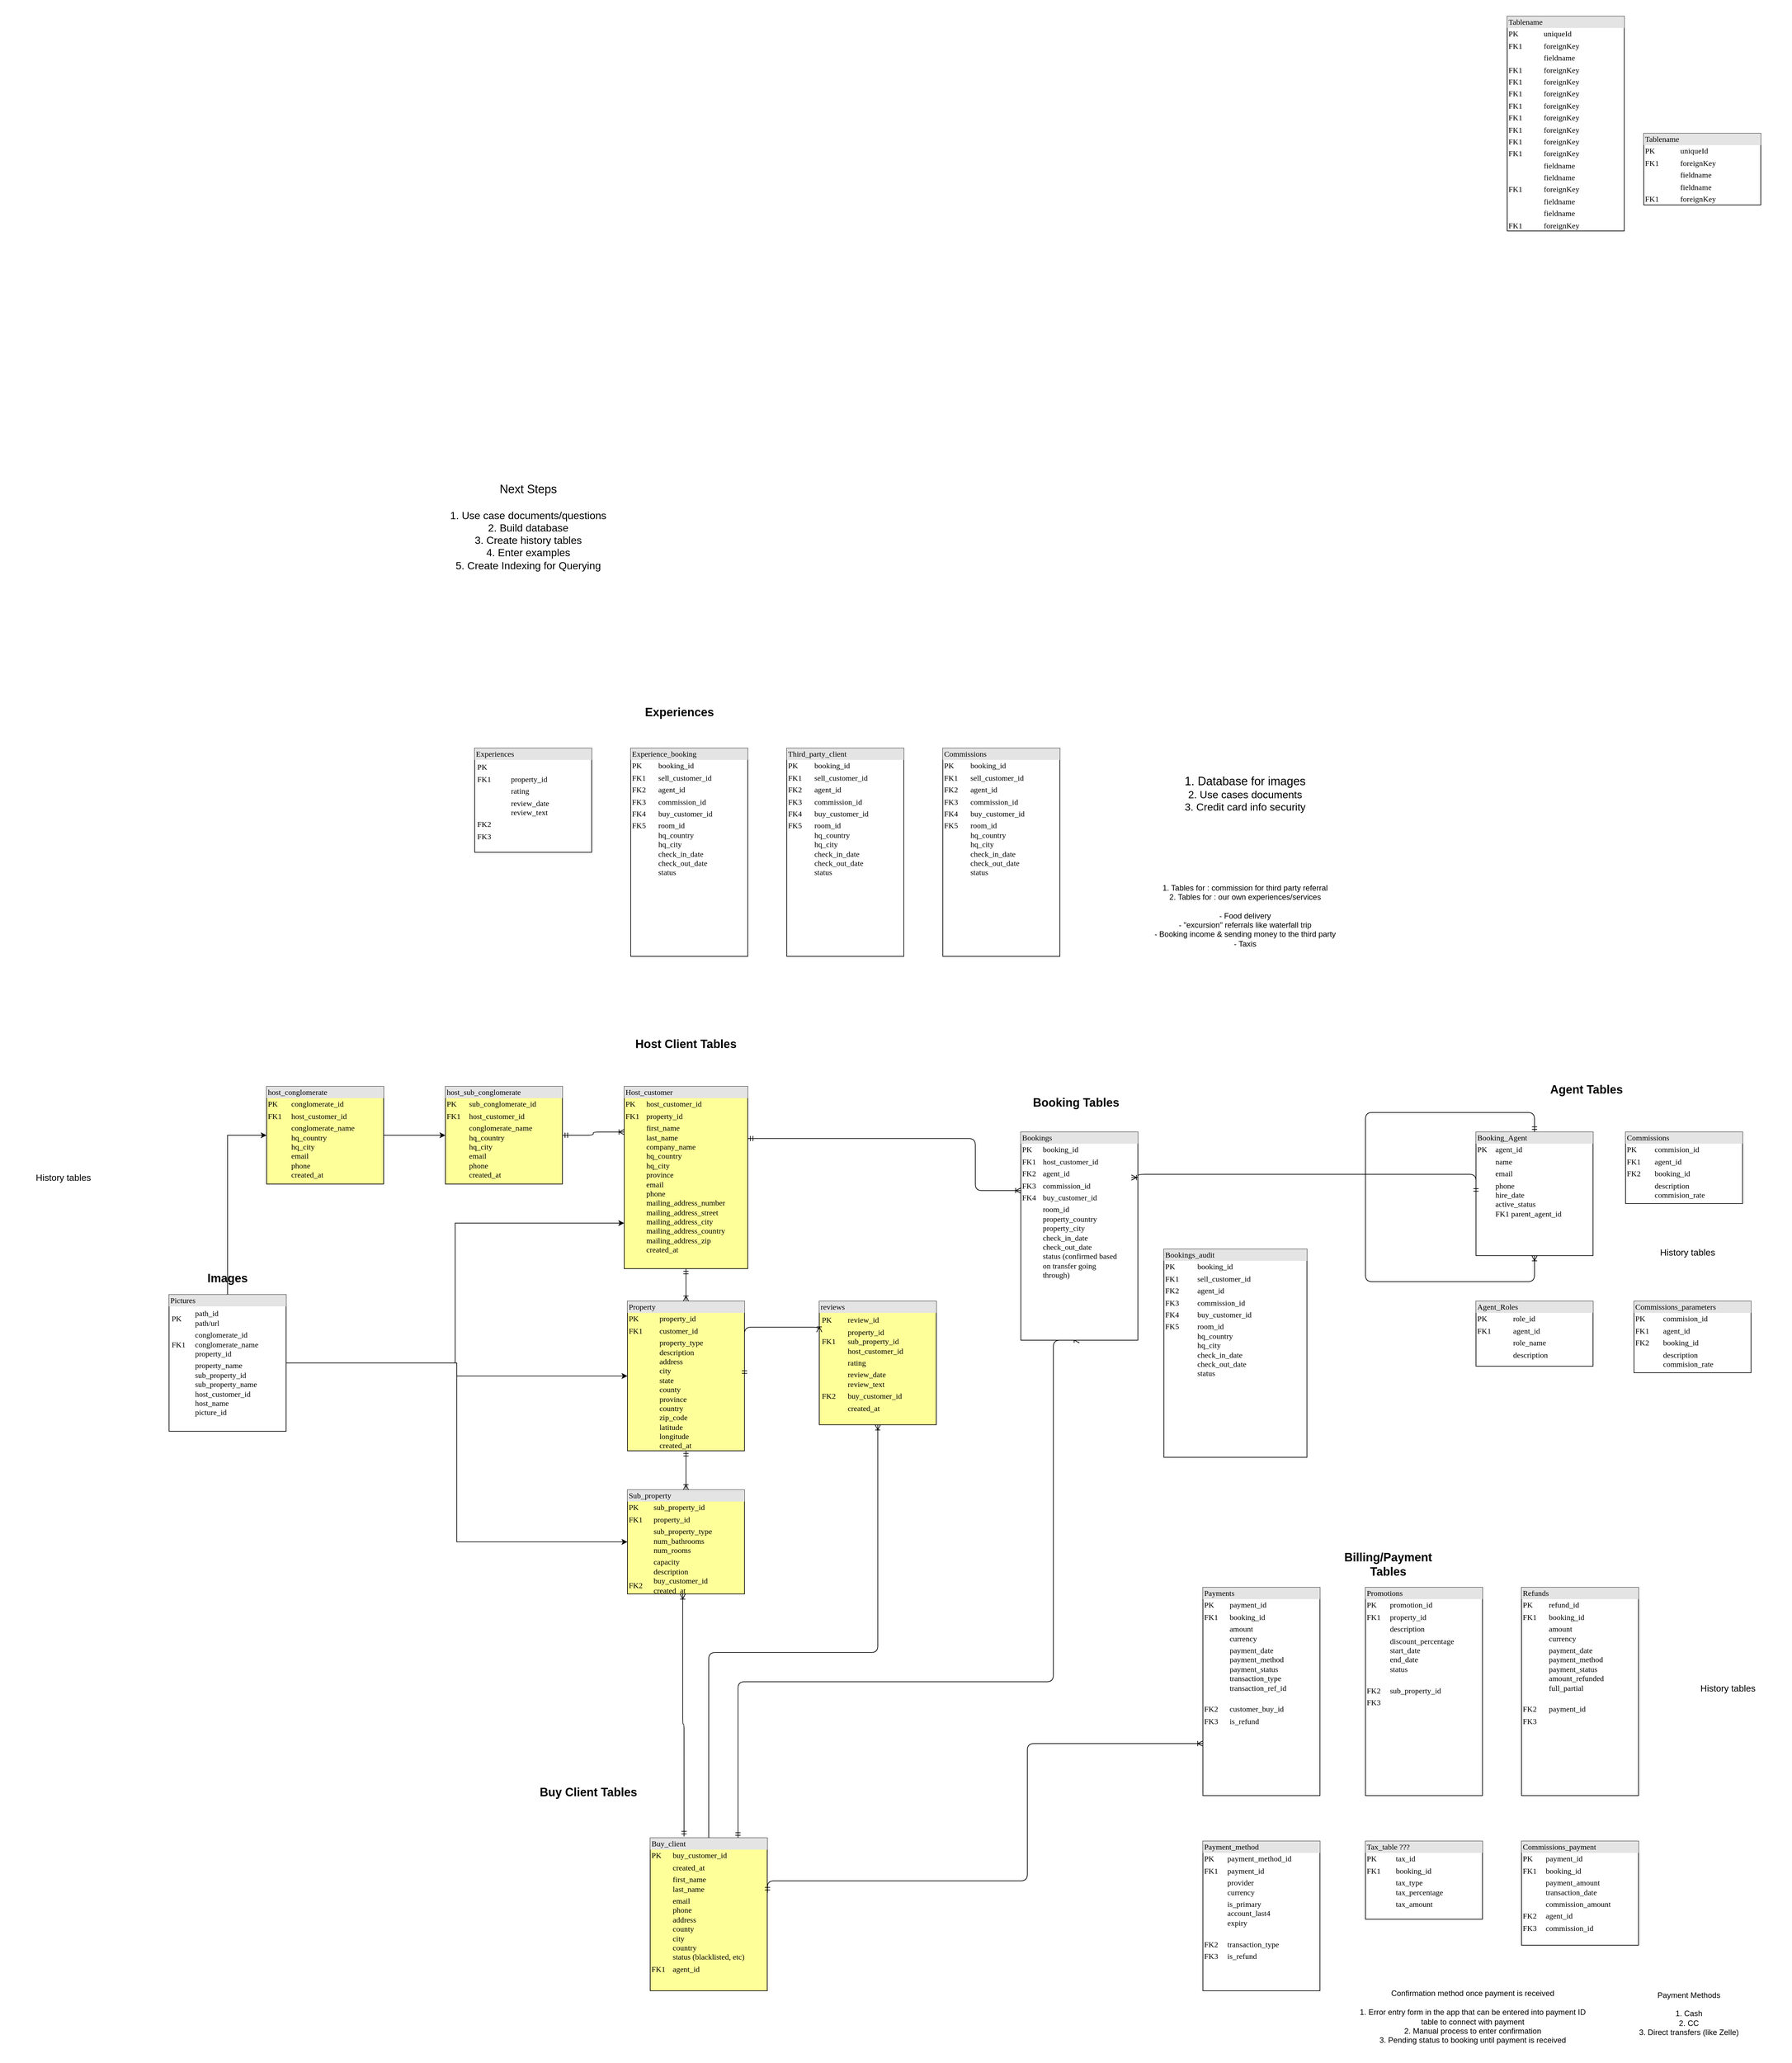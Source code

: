 <mxfile version="26.2.13" pages="2">
  <diagram name="Master Table" id="2ca16b54-16f6-2749-3443-fa8db7711227">
    <mxGraphModel dx="3196" dy="3478" grid="1" gridSize="10" guides="1" tooltips="1" connect="1" arrows="1" fold="1" page="1" pageScale="1" pageWidth="1100" pageHeight="850" background="none" math="0" shadow="0">
      <root>
        <mxCell id="0" />
        <mxCell id="1" parent="0" />
        <mxCell id="2ed32ef02a7f4228-1" value="&lt;div style=&quot;box-sizing: border-box; width: 100%; background: rgb(228, 228, 228); padding: 2px;&quot;&gt;Host_customer&lt;/div&gt;&lt;table style=&quot;width:100%;font-size:1em;&quot; cellpadding=&quot;2&quot; cellspacing=&quot;0&quot;&gt;&lt;tbody&gt;&lt;tr&gt;&lt;td&gt;PK&lt;/td&gt;&lt;td&gt;host_customer_id&lt;br&gt;&lt;/td&gt;&lt;/tr&gt;&lt;tr&gt;&lt;td&gt;FK1&lt;/td&gt;&lt;td&gt;property_id&lt;/td&gt;&lt;/tr&gt;&lt;tr&gt;&lt;td&gt;&lt;/td&gt;&lt;td&gt;first_name&lt;br&gt;last_name&lt;br&gt;company_name&lt;br&gt;hq_country&lt;br&gt;hq_city&lt;br&gt;province&lt;br&gt;email&lt;br&gt;phone&lt;br&gt;mailing_address_number&lt;br&gt;mailing_address_street&lt;br&gt;mailing_address_city&lt;br&gt;mailing_address_country&lt;br&gt;mailing_address_zip&lt;br&gt;created_at&lt;/td&gt;&lt;/tr&gt;&lt;/tbody&gt;&lt;/table&gt;" style="verticalAlign=top;align=left;overflow=fill;html=1;rounded=0;shadow=0;comic=0;labelBackgroundColor=none;strokeWidth=1;fontFamily=Verdana;fontSize=12;fillColor=#FFFF99;" parent="1" vertex="1">
          <mxGeometry x="-720" y="-730" width="190" height="280" as="geometry" />
        </mxCell>
        <mxCell id="2ed32ef02a7f4228-2" value="&lt;div style=&quot;box-sizing: border-box ; width: 100% ; background: #e4e4e4 ; padding: 2px&quot;&gt;Booking_Agent&lt;/div&gt;&lt;table style=&quot;width: 100% ; font-size: 1em&quot; cellpadding=&quot;2&quot; cellspacing=&quot;0&quot;&gt;&lt;tbody&gt;&lt;tr&gt;&lt;td&gt;PK&lt;/td&gt;&lt;td&gt;agent_id&lt;/td&gt;&lt;/tr&gt;&lt;tr&gt;&lt;td&gt;&lt;br&gt;&lt;/td&gt;&lt;td&gt;name&lt;/td&gt;&lt;/tr&gt;&lt;tr&gt;&lt;td&gt;&lt;/td&gt;&lt;td&gt;email&lt;/td&gt;&lt;/tr&gt;&lt;tr&gt;&lt;td&gt;&lt;br&gt;&lt;/td&gt;&lt;td&gt;phone&lt;br&gt;hire_date&lt;br&gt;active_status&lt;br&gt;FK1 parent_agent_id&lt;br&gt;&lt;br&gt;&lt;br&gt;&lt;/td&gt;&lt;/tr&gt;&lt;tr&gt;&lt;td&gt;&lt;br&gt;&lt;/td&gt;&lt;td&gt;&lt;br&gt;&lt;/td&gt;&lt;/tr&gt;&lt;tr&gt;&lt;td&gt;&lt;br&gt;&lt;/td&gt;&lt;td&gt;&lt;br&gt;&lt;/td&gt;&lt;/tr&gt;&lt;/tbody&gt;&lt;/table&gt;" style="verticalAlign=top;align=left;overflow=fill;html=1;rounded=0;shadow=0;comic=0;labelBackgroundColor=none;strokeWidth=1;fontFamily=Verdana;fontSize=12" parent="1" vertex="1">
          <mxGeometry x="590" y="-660" width="180" height="190" as="geometry" />
        </mxCell>
        <mxCell id="2ed32ef02a7f4228-16" style="edgeStyle=orthogonalEdgeStyle;html=1;labelBackgroundColor=none;startArrow=ERmandOne;endArrow=ERoneToMany;fontFamily=Verdana;fontSize=12;align=left;exitX=0.289;exitY=-0.009;exitDx=0;exitDy=0;exitPerimeter=0;" parent="1" source="XtGEWQDcrH1vhXnifAvS-1" target="2ed32ef02a7f4228-4" edge="1">
          <mxGeometry relative="1" as="geometry">
            <Array as="points">
              <mxPoint x="-628" y="250" />
              <mxPoint x="-630" y="250" />
            </Array>
          </mxGeometry>
        </mxCell>
        <mxCell id="2ed32ef02a7f4228-4" value="&lt;div style=&quot;box-sizing: border-box; width: 100%; background: rgb(228, 228, 228); padding: 2px;&quot;&gt;Sub_property&lt;/div&gt;&lt;table style=&quot;width: 100% ; font-size: 1em&quot; cellpadding=&quot;2&quot; cellspacing=&quot;0&quot;&gt;&lt;tbody&gt;&lt;tr&gt;&lt;td&gt;PK&lt;/td&gt;&lt;td&gt;sub_property_id&lt;/td&gt;&lt;/tr&gt;&lt;tr&gt;&lt;td&gt;FK1&lt;/td&gt;&lt;td&gt;property_id&lt;/td&gt;&lt;/tr&gt;&lt;tr&gt;&lt;td&gt;&lt;/td&gt;&lt;td&gt;sub_property_type&lt;br&gt;num_bathrooms&lt;br&gt;num_rooms&lt;/td&gt;&lt;/tr&gt;&lt;tr&gt;&lt;td&gt;&lt;br&gt;FK2&lt;/td&gt;&lt;td&gt;capacity&lt;br&gt;description&lt;br&gt;buy_customer_id&lt;br&gt;created_at&lt;br&gt;&lt;br&gt;&lt;/td&gt;&lt;/tr&gt;&lt;/tbody&gt;&lt;/table&gt;" style="verticalAlign=top;align=left;overflow=fill;html=1;rounded=0;shadow=0;comic=0;labelBackgroundColor=none;strokeWidth=1;fontFamily=Verdana;fontSize=12;fillColor=#FFFF99;" parent="1" vertex="1">
          <mxGeometry x="-715" y="-110" width="180" height="160" as="geometry" />
        </mxCell>
        <mxCell id="2ed32ef02a7f4228-15" style="edgeStyle=orthogonalEdgeStyle;html=1;entryX=0.5;entryY=0;labelBackgroundColor=none;startArrow=ERmandOne;endArrow=ERoneToMany;fontFamily=Verdana;fontSize=12;align=left;" parent="1" source="2ed32ef02a7f4228-5" target="2ed32ef02a7f4228-4" edge="1">
          <mxGeometry relative="1" as="geometry" />
        </mxCell>
        <mxCell id="2ed32ef02a7f4228-5" value="&lt;div style=&quot;box-sizing: border-box; width: 100%; background: rgb(228, 228, 228); padding: 2px;&quot;&gt;Property&lt;/div&gt;&lt;table style=&quot;width:100%;font-size:1em;&quot; cellpadding=&quot;2&quot; cellspacing=&quot;0&quot;&gt;&lt;tbody&gt;&lt;tr&gt;&lt;td&gt;PK&lt;/td&gt;&lt;td&gt;property_id&lt;/td&gt;&lt;/tr&gt;&lt;tr&gt;&lt;td&gt;FK1&lt;/td&gt;&lt;td&gt;customer_id&lt;/td&gt;&lt;/tr&gt;&lt;tr&gt;&lt;td&gt;&lt;/td&gt;&lt;td&gt;property_type&lt;br&gt;description&lt;br&gt;address&lt;br&gt;city&lt;br&gt;state&lt;br&gt;county&lt;br&gt;province&lt;br&gt;country&lt;br&gt;zip_code&lt;br&gt;latitude&lt;br&gt;longitude&lt;br&gt;created_at&lt;/td&gt;&lt;/tr&gt;&lt;/tbody&gt;&lt;/table&gt;" style="verticalAlign=top;align=left;overflow=fill;html=1;rounded=0;shadow=0;comic=0;labelBackgroundColor=none;strokeWidth=1;fontFamily=Verdana;fontSize=12;fillColor=#FFFF99;" parent="1" vertex="1">
          <mxGeometry x="-715" y="-400" width="180" height="230" as="geometry" />
        </mxCell>
        <mxCell id="2ed32ef02a7f4228-7" value="&lt;div style=&quot;box-sizing: border-box ; width: 100% ; background: #e4e4e4 ; padding: 2px&quot;&gt;Tablename&lt;/div&gt;&lt;table style=&quot;width: 100% ; font-size: 1em&quot; cellpadding=&quot;2&quot; cellspacing=&quot;0&quot;&gt;&lt;tbody&gt;&lt;tr&gt;&lt;td&gt;PK&lt;/td&gt;&lt;td&gt;uniqueId&lt;/td&gt;&lt;/tr&gt;&lt;tr&gt;&lt;td&gt;FK1&lt;/td&gt;&lt;td&gt;foreignKey&lt;/td&gt;&lt;/tr&gt;&lt;tr&gt;&lt;td&gt;&lt;/td&gt;&lt;td&gt;fieldname&lt;/td&gt;&lt;/tr&gt;&lt;tr&gt;&lt;td&gt;&lt;br&gt;&lt;/td&gt;&lt;td&gt;fieldname&lt;br&gt;&lt;/td&gt;&lt;/tr&gt;&lt;tr&gt;&lt;td&gt;FK1&lt;br&gt;&lt;/td&gt;&lt;td&gt;foreignKey&lt;br&gt;&lt;/td&gt;&lt;/tr&gt;&lt;/tbody&gt;&lt;/table&gt;" style="verticalAlign=top;align=left;overflow=fill;html=1;rounded=0;shadow=0;comic=0;labelBackgroundColor=none;strokeWidth=1;fontFamily=Verdana;fontSize=12" parent="1" vertex="1">
          <mxGeometry x="848" y="-2195" width="180" height="110" as="geometry" />
        </mxCell>
        <mxCell id="2ed32ef02a7f4228-8" value="&lt;div style=&quot;box-sizing: border-box ; width: 100% ; background: #e4e4e4 ; padding: 2px&quot;&gt;Tablename&lt;/div&gt;&lt;table style=&quot;width: 100% ; font-size: 1em&quot; cellpadding=&quot;2&quot; cellspacing=&quot;0&quot;&gt;&lt;tbody&gt;&lt;tr&gt;&lt;td&gt;PK&lt;/td&gt;&lt;td&gt;uniqueId&lt;/td&gt;&lt;/tr&gt;&lt;tr&gt;&lt;td&gt;FK1&lt;/td&gt;&lt;td&gt;foreignKey&lt;/td&gt;&lt;/tr&gt;&lt;tr&gt;&lt;td&gt;&lt;/td&gt;&lt;td&gt;fieldname&lt;/td&gt;&lt;/tr&gt;&lt;tr&gt;&lt;td&gt;FK1&lt;br&gt;&lt;/td&gt;&lt;td&gt;foreignKey&lt;br&gt;&lt;/td&gt;&lt;/tr&gt;&lt;tr&gt;&lt;td&gt;FK1&lt;br&gt;&lt;/td&gt;&lt;td&gt;foreignKey&lt;br&gt;&lt;/td&gt;&lt;/tr&gt;&lt;tr&gt;&lt;td&gt;FK1&lt;br&gt;&lt;/td&gt;&lt;td&gt;foreignKey&lt;br&gt;&lt;/td&gt;&lt;/tr&gt;&lt;tr&gt;&lt;td&gt;FK1&lt;br&gt;&lt;/td&gt;&lt;td&gt;foreignKey&lt;br&gt;&lt;/td&gt;&lt;/tr&gt;&lt;tr&gt;&lt;td&gt;FK1&lt;br&gt;&lt;/td&gt;&lt;td&gt;foreignKey&lt;br&gt;&lt;/td&gt;&lt;/tr&gt;&lt;tr&gt;&lt;td&gt;FK1&lt;br&gt;&lt;/td&gt;&lt;td&gt;foreignKey&lt;br&gt;&lt;/td&gt;&lt;/tr&gt;&lt;tr&gt;&lt;td&gt;FK1&lt;br&gt;&lt;/td&gt;&lt;td&gt;foreignKey&lt;br&gt;&lt;/td&gt;&lt;/tr&gt;&lt;tr&gt;&lt;td&gt;FK1&lt;br&gt;&lt;/td&gt;&lt;td&gt;foreignKey&lt;br&gt;&lt;/td&gt;&lt;/tr&gt;&lt;tr&gt;&lt;td&gt;&lt;br&gt;&lt;/td&gt;&lt;td&gt;fieldname&lt;br&gt;&lt;/td&gt;&lt;/tr&gt;&lt;tr&gt;&lt;td&gt;&lt;br&gt;&lt;/td&gt;&lt;td&gt;fieldname&lt;br&gt;&lt;/td&gt;&lt;/tr&gt;&lt;tr&gt;&lt;td&gt;FK1&lt;br&gt;&lt;/td&gt;&lt;td&gt;foreignKey&lt;br&gt;&lt;/td&gt;&lt;/tr&gt;&lt;tr&gt;&lt;td&gt;&lt;br&gt;&lt;/td&gt;&lt;td&gt;fieldname&lt;br&gt;&lt;/td&gt;&lt;/tr&gt;&lt;tr&gt;&lt;td&gt;&lt;br&gt;&lt;/td&gt;&lt;td&gt;fieldname&lt;br&gt;&lt;/td&gt;&lt;/tr&gt;&lt;tr&gt;&lt;td&gt;FK1&lt;br&gt;&lt;/td&gt;&lt;td&gt;foreignKey&lt;br&gt;&lt;/td&gt;&lt;/tr&gt;&lt;/tbody&gt;&lt;/table&gt;" style="verticalAlign=top;align=left;overflow=fill;html=1;rounded=0;shadow=0;comic=0;labelBackgroundColor=none;strokeWidth=1;fontFamily=Verdana;fontSize=12" parent="1" vertex="1">
          <mxGeometry x="638" y="-2375" width="180" height="330" as="geometry" />
        </mxCell>
        <mxCell id="2ed32ef02a7f4228-13" value="" style="edgeStyle=orthogonalEdgeStyle;html=1;endArrow=ERoneToMany;startArrow=ERmandOne;labelBackgroundColor=none;fontFamily=Verdana;fontSize=12;align=left;exitX=0.5;exitY=1;entryX=0.5;entryY=0;" parent="1" source="2ed32ef02a7f4228-1" target="2ed32ef02a7f4228-5" edge="1">
          <mxGeometry width="100" height="100" relative="1" as="geometry">
            <mxPoint x="-740" y="-440" as="sourcePoint" />
            <mxPoint x="-640" y="-540" as="targetPoint" />
          </mxGeometry>
        </mxCell>
        <mxCell id="2EH-EQwG4G2g1mwmG7tw-1" value="&lt;b style=&quot;font-size: 18px;&quot;&gt;Host Client Tables&lt;/b&gt;" style="text;strokeColor=none;align=center;fillColor=none;html=1;verticalAlign=middle;whiteSpace=wrap;rounded=0;fontSize=18;" parent="1" vertex="1">
          <mxGeometry x="-710" y="-810" width="170" height="30" as="geometry" />
        </mxCell>
        <mxCell id="ll_tQrpM04ElozCx7Qpt-2" value="" style="shape=image;verticalLabelPosition=bottom;labelBackgroundColor=default;verticalAlign=top;aspect=fixed;imageAspect=0;image=https://d2slcw3kip6qmk.cloudfront.net/marketing/pages/chart/erd-symbols/ERD-Notation.PNG;" parent="1" vertex="1">
          <mxGeometry x="60" y="-2400" width="416" height="315" as="geometry" />
        </mxCell>
        <mxCell id="dQNBYN5B7m5BaqCH3r5b-17" value="" style="edgeStyle=orthogonalEdgeStyle;rounded=0;orthogonalLoop=1;jettySize=auto;html=1;" edge="1" parent="1" source="hQi0qJ91LmBZ0sVzfeZj-1" target="dQNBYN5B7m5BaqCH3r5b-15">
          <mxGeometry relative="1" as="geometry" />
        </mxCell>
        <mxCell id="hQi0qJ91LmBZ0sVzfeZj-1" value="&lt;div style=&quot;box-sizing: border-box; width: 100%; background: rgb(228, 228, 228); padding: 2px;&quot;&gt;host_conglomerate&lt;/div&gt;&lt;table style=&quot;width:100%;font-size:1em;&quot; cellpadding=&quot;2&quot; cellspacing=&quot;0&quot;&gt;&lt;tbody&gt;&lt;tr&gt;&lt;td&gt;PK&lt;/td&gt;&lt;td&gt;conglomerate_id&lt;/td&gt;&lt;/tr&gt;&lt;tr&gt;&lt;td&gt;FK1&lt;/td&gt;&lt;td&gt;host_customer_id&lt;/td&gt;&lt;/tr&gt;&lt;tr&gt;&lt;td&gt;&lt;/td&gt;&lt;td&gt;conglomerate_name&lt;br&gt;hq_country&lt;br&gt;hq_city&lt;br&gt;email&lt;br&gt;phone&lt;br&gt;created_at&lt;/td&gt;&lt;/tr&gt;&lt;/tbody&gt;&lt;/table&gt;" style="verticalAlign=top;align=left;overflow=fill;html=1;rounded=0;shadow=0;comic=0;labelBackgroundColor=none;strokeWidth=1;fontFamily=Verdana;fontSize=12;fillColor=#FFFF99;" parent="1" vertex="1">
          <mxGeometry x="-1270" y="-730" width="180" height="150" as="geometry" />
        </mxCell>
        <mxCell id="hQi0qJ91LmBZ0sVzfeZj-4" value="" style="edgeStyle=orthogonalEdgeStyle;html=1;endArrow=ERoneToMany;startArrow=ERmandOne;labelBackgroundColor=none;fontFamily=Verdana;fontSize=12;align=left;entryX=0;entryY=0.25;entryDx=0;entryDy=0;exitX=1;exitY=0.5;exitDx=0;exitDy=0;" parent="1" source="dQNBYN5B7m5BaqCH3r5b-15" target="2ed32ef02a7f4228-1" edge="1">
          <mxGeometry width="100" height="100" relative="1" as="geometry">
            <mxPoint x="-810" y="-620" as="sourcePoint" />
            <mxPoint x="-945" y="-375" as="targetPoint" />
            <Array as="points" />
          </mxGeometry>
        </mxCell>
        <mxCell id="hQi0qJ91LmBZ0sVzfeZj-6" value="&lt;b style=&quot;font-size: 18px;&quot;&gt;Buy Client Tables&lt;/b&gt;" style="text;strokeColor=none;align=center;fillColor=none;html=1;verticalAlign=middle;whiteSpace=wrap;rounded=0;fontSize=18;" parent="1" vertex="1">
          <mxGeometry x="-860" y="340" width="170" height="30" as="geometry" />
        </mxCell>
        <mxCell id="hQi0qJ91LmBZ0sVzfeZj-9" value="&lt;b style=&quot;font-size: 18px;&quot;&gt;Agent Tables&lt;/b&gt;" style="text;strokeColor=none;align=center;fillColor=none;html=1;verticalAlign=middle;whiteSpace=wrap;rounded=0;fontSize=18;" parent="1" vertex="1">
          <mxGeometry x="675" y="-740" width="170" height="30" as="geometry" />
        </mxCell>
        <mxCell id="hQi0qJ91LmBZ0sVzfeZj-10" value="&lt;b style=&quot;font-size: 18px;&quot;&gt;Billing/Payment Tables&lt;/b&gt;" style="text;strokeColor=none;align=center;fillColor=none;html=1;verticalAlign=middle;whiteSpace=wrap;rounded=0;fontSize=18;" parent="1" vertex="1">
          <mxGeometry x="370" y="-10" width="170" height="30" as="geometry" />
        </mxCell>
        <mxCell id="hQi0qJ91LmBZ0sVzfeZj-13" value="&lt;b&gt;Booking Tables&lt;/b&gt;" style="text;strokeColor=none;align=center;fillColor=none;html=1;verticalAlign=middle;whiteSpace=wrap;rounded=0;fontSize=18;" parent="1" vertex="1">
          <mxGeometry x="-110" y="-720" width="170" height="30" as="geometry" />
        </mxCell>
        <mxCell id="hQi0qJ91LmBZ0sVzfeZj-21" value="" style="edgeStyle=orthogonalEdgeStyle;html=1;endArrow=ERoneToMany;startArrow=ERmandOne;labelBackgroundColor=none;fontFamily=Verdana;fontSize=12;align=left;entryX=0.5;entryY=1;entryDx=0;entryDy=0;exitX=0.5;exitY=0;exitDx=0;exitDy=0;" parent="1" source="2ed32ef02a7f4228-2" target="2ed32ef02a7f4228-2" edge="1">
          <mxGeometry width="100" height="100" relative="1" as="geometry">
            <mxPoint x="420" y="-680" as="sourcePoint" />
            <mxPoint x="500" y="-540" as="targetPoint" />
            <Array as="points">
              <mxPoint x="680" y="-690" />
              <mxPoint x="420" y="-690" />
              <mxPoint x="420" y="-430" />
              <mxPoint x="680" y="-430" />
            </Array>
          </mxGeometry>
        </mxCell>
        <mxCell id="hQi0qJ91LmBZ0sVzfeZj-23" value="" style="edgeStyle=orthogonalEdgeStyle;html=1;endArrow=ERoneToMany;startArrow=ERmandOne;labelBackgroundColor=none;fontFamily=Verdana;fontSize=12;align=left;entryX=0.5;entryY=1;entryDx=0;entryDy=0;exitX=0.75;exitY=0;exitDx=0;exitDy=0;" parent="1" source="XtGEWQDcrH1vhXnifAvS-1" target="hQi0qJ91LmBZ0sVzfeZj-24" edge="1">
          <mxGeometry width="100" height="100" relative="1" as="geometry">
            <mxPoint x="-810.0" y="363.46" as="sourcePoint" />
            <mxPoint x="-120" y="-240" as="targetPoint" />
            <Array as="points">
              <mxPoint x="-545" y="185" />
              <mxPoint x="-60" y="185" />
            </Array>
          </mxGeometry>
        </mxCell>
        <mxCell id="hQi0qJ91LmBZ0sVzfeZj-24" value="&lt;div style=&quot;box-sizing: border-box ; width: 100% ; background: #e4e4e4 ; padding: 2px&quot;&gt;Bookings&lt;/div&gt;&lt;table style=&quot;width: 100% ; font-size: 1em&quot; cellpadding=&quot;2&quot; cellspacing=&quot;0&quot;&gt;&lt;tbody&gt;&lt;tr&gt;&lt;td&gt;PK&lt;/td&gt;&lt;td&gt;booking_id&lt;/td&gt;&lt;/tr&gt;&lt;tr&gt;&lt;td&gt;FK1&lt;/td&gt;&lt;td&gt;host_customer_id&lt;/td&gt;&lt;/tr&gt;&lt;tr&gt;&lt;td&gt;FK2&lt;br&gt;&lt;/td&gt;&lt;td&gt;agent_id&lt;/td&gt;&lt;/tr&gt;&lt;tr&gt;&lt;td&gt;FK3&lt;/td&gt;&lt;td&gt;commission_id&lt;br&gt;&lt;/td&gt;&lt;/tr&gt;&lt;tr&gt;&lt;td&gt;FK4&lt;br&gt;&lt;/td&gt;&lt;td&gt;buy_customer_id&lt;br&gt;&lt;/td&gt;&lt;/tr&gt;&lt;tr&gt;&lt;td&gt;&lt;br&gt;&lt;br&gt;&lt;br&gt;&lt;br&gt;&lt;br&gt;&lt;br&gt;&lt;/td&gt;&lt;td&gt;room_id&lt;br&gt;property_country&lt;br&gt;property_city&lt;br&gt;check_in_date&lt;br&gt;check_out_date&lt;br&gt;status (confirmed based&lt;br&gt;on transfer going&lt;br&gt;through)&lt;/td&gt;&lt;/tr&gt;&lt;/tbody&gt;&lt;/table&gt;&lt;span style=&quot;white-space: pre;&quot;&gt;&#x9;&lt;/span&gt;" style="verticalAlign=top;align=left;overflow=fill;html=1;rounded=0;shadow=0;comic=0;labelBackgroundColor=none;strokeWidth=1;fontFamily=Verdana;fontSize=12" parent="1" vertex="1">
          <mxGeometry x="-110" y="-660" width="180" height="320" as="geometry" />
        </mxCell>
        <mxCell id="hQi0qJ91LmBZ0sVzfeZj-25" value="&lt;div style=&quot;box-sizing: border-box ; width: 100% ; background: #e4e4e4 ; padding: 2px&quot;&gt;Payments&lt;/div&gt;&lt;table style=&quot;width: 100% ; font-size: 1em&quot; cellpadding=&quot;2&quot; cellspacing=&quot;0&quot;&gt;&lt;tbody&gt;&lt;tr&gt;&lt;td&gt;PK&lt;/td&gt;&lt;td&gt;payment_id&lt;/td&gt;&lt;/tr&gt;&lt;tr&gt;&lt;td&gt;FK1&lt;/td&gt;&lt;td&gt;booking_id&lt;/td&gt;&lt;/tr&gt;&lt;tr&gt;&lt;td&gt;&lt;/td&gt;&lt;td&gt;amount&lt;br&gt;currency&lt;/td&gt;&lt;/tr&gt;&lt;tr&gt;&lt;td&gt;&lt;br&gt;&lt;/td&gt;&lt;td&gt;payment_date&lt;br&gt;payment_method&lt;br&gt;payment_status&lt;br&gt;transaction_type&lt;br&gt;transaction_ref_id&lt;br&gt;&lt;br&gt;&lt;/td&gt;&lt;/tr&gt;&lt;tr&gt;&lt;td&gt;FK2&lt;br&gt;&lt;/td&gt;&lt;td&gt;customer_buy_id&lt;/td&gt;&lt;/tr&gt;&lt;tr&gt;&lt;td&gt;FK3&lt;br&gt;&lt;/td&gt;&lt;td&gt;is_refund&lt;/td&gt;&lt;/tr&gt;&lt;/tbody&gt;&lt;/table&gt;" style="verticalAlign=top;align=left;overflow=fill;html=1;rounded=0;shadow=0;comic=0;labelBackgroundColor=none;strokeWidth=1;fontFamily=Verdana;fontSize=12" parent="1" vertex="1">
          <mxGeometry x="170" y="40" width="180" height="320" as="geometry" />
        </mxCell>
        <mxCell id="hQi0qJ91LmBZ0sVzfeZj-26" value="&lt;div style=&quot;box-sizing: border-box; width: 100%; background: rgb(228, 228, 228); padding: 2px;&quot;&gt;reviews&lt;/div&gt;&lt;table style=&quot;width:100%;font-size:1em;&quot; cellpadding=&quot;2&quot; cellspacing=&quot;0&quot;&gt;&lt;tbody&gt;&lt;tr&gt;&lt;td&gt;&lt;table style=&quot;font-size: 1em; width: 180px;&quot; cellpadding=&quot;2&quot; cellspacing=&quot;0&quot;&gt;&lt;tbody&gt;&lt;tr&gt;&lt;td&gt;PK&lt;/td&gt;&lt;td&gt;review_id&lt;/td&gt;&lt;/tr&gt;&lt;tr&gt;&lt;td&gt;FK1&lt;/td&gt;&lt;td&gt;property_id&lt;br&gt;sub_property_id&lt;br&gt;host_customer_id&lt;/td&gt;&lt;/tr&gt;&lt;tr&gt;&lt;td&gt;&lt;/td&gt;&lt;td&gt;rating&lt;/td&gt;&lt;/tr&gt;&lt;tr&gt;&lt;td&gt;&lt;br&gt;&lt;/td&gt;&lt;td&gt;review_date&lt;br&gt;review_text&lt;br&gt;&lt;/td&gt;&lt;/tr&gt;&lt;tr&gt;&lt;td&gt;FK2&lt;br&gt;&lt;/td&gt;&lt;td&gt;buy_customer_id&lt;br&gt;&lt;/td&gt;&lt;/tr&gt;&lt;tr&gt;&lt;td&gt;&lt;br&gt;&lt;/td&gt;&lt;td&gt;created_at&lt;/td&gt;&lt;/tr&gt;&lt;/tbody&gt;&lt;/table&gt;&lt;/td&gt;&lt;td&gt;&lt;br&gt;&lt;/td&gt;&lt;/tr&gt;&lt;tr&gt;&lt;td&gt;&lt;br&gt;&lt;br&gt;&lt;/td&gt;&lt;td&gt;&lt;br&gt;&lt;/td&gt;&lt;/tr&gt;&lt;/tbody&gt;&lt;/table&gt;" style="verticalAlign=top;align=left;overflow=fill;html=1;rounded=0;shadow=0;comic=0;labelBackgroundColor=none;strokeWidth=1;fontFamily=Verdana;fontSize=12;fillColor=#FFFF99;" parent="1" vertex="1">
          <mxGeometry x="-420" y="-400" width="180" height="190" as="geometry" />
        </mxCell>
        <mxCell id="hQi0qJ91LmBZ0sVzfeZj-28" value="" style="edgeStyle=orthogonalEdgeStyle;html=1;endArrow=ERoneToMany;startArrow=ERmandOne;labelBackgroundColor=none;fontFamily=Verdana;fontSize=12;align=left;entryX=0;entryY=0.25;entryDx=0;entryDy=0;exitX=1;exitY=0.5;exitDx=0;exitDy=0;" parent="1" source="2ed32ef02a7f4228-5" target="hQi0qJ91LmBZ0sVzfeZj-26" edge="1">
          <mxGeometry width="100" height="100" relative="1" as="geometry">
            <mxPoint x="-850" y="-520" as="sourcePoint" />
            <mxPoint x="-250" y="-640" as="targetPoint" />
            <Array as="points">
              <mxPoint x="-535" y="-360" />
            </Array>
          </mxGeometry>
        </mxCell>
        <mxCell id="hQi0qJ91LmBZ0sVzfeZj-31" value="" style="edgeStyle=orthogonalEdgeStyle;html=1;endArrow=ERoneToMany;startArrow=ERmandOne;labelBackgroundColor=none;fontFamily=Verdana;fontSize=12;align=left;entryX=0.5;entryY=1;entryDx=0;entryDy=0;exitX=0.5;exitY=0;exitDx=0;exitDy=0;" parent="1" target="hQi0qJ91LmBZ0sVzfeZj-26" edge="1">
          <mxGeometry width="100" height="100" relative="1" as="geometry">
            <mxPoint x="-590" y="445" as="sourcePoint" />
            <mxPoint x="-330" y="-170" as="targetPoint" />
            <Array as="points">
              <mxPoint x="-590" y="140" />
              <mxPoint x="-330" y="140" />
            </Array>
          </mxGeometry>
        </mxCell>
        <mxCell id="hQi0qJ91LmBZ0sVzfeZj-33" value="&lt;div style=&quot;box-sizing: border-box ; width: 100% ; background: #e4e4e4 ; padding: 2px&quot;&gt;Promotions&lt;/div&gt;&lt;table style=&quot;width: 100% ; font-size: 1em&quot; cellpadding=&quot;2&quot; cellspacing=&quot;0&quot;&gt;&lt;tbody&gt;&lt;tr&gt;&lt;td&gt;PK&lt;/td&gt;&lt;td&gt;promotion_id&lt;/td&gt;&lt;/tr&gt;&lt;tr&gt;&lt;td&gt;FK1&lt;/td&gt;&lt;td&gt;property_id&lt;/td&gt;&lt;/tr&gt;&lt;tr&gt;&lt;td&gt;&lt;/td&gt;&lt;td&gt;description&lt;/td&gt;&lt;/tr&gt;&lt;tr&gt;&lt;td&gt;&lt;br&gt;&lt;/td&gt;&lt;td&gt;discount_percentage&lt;br&gt;start_date&lt;br&gt;end_date&lt;br&gt;status&lt;br&gt;&lt;br&gt;&lt;/td&gt;&lt;/tr&gt;&lt;tr&gt;&lt;td&gt;FK2&lt;br&gt;&lt;/td&gt;&lt;td&gt;sub_property_id&lt;/td&gt;&lt;/tr&gt;&lt;tr&gt;&lt;td&gt;FK3&lt;br&gt;&lt;/td&gt;&lt;td&gt;&lt;br&gt;&lt;/td&gt;&lt;/tr&gt;&lt;/tbody&gt;&lt;/table&gt;" style="verticalAlign=top;align=left;overflow=fill;html=1;rounded=0;shadow=0;comic=0;labelBackgroundColor=none;strokeWidth=1;fontFamily=Verdana;fontSize=12" parent="1" vertex="1">
          <mxGeometry x="420" y="40" width="180" height="320" as="geometry" />
        </mxCell>
        <mxCell id="hQi0qJ91LmBZ0sVzfeZj-34" value="&lt;div style=&quot;box-sizing: border-box ; width: 100% ; background: #e4e4e4 ; padding: 2px&quot;&gt;Commissions&lt;/div&gt;&lt;table style=&quot;width: 100% ; font-size: 1em&quot; cellpadding=&quot;2&quot; cellspacing=&quot;0&quot;&gt;&lt;tbody&gt;&lt;tr&gt;&lt;td&gt;PK&lt;/td&gt;&lt;td&gt;commision_id&lt;/td&gt;&lt;/tr&gt;&lt;tr&gt;&lt;td&gt;FK1&lt;/td&gt;&lt;td&gt;agent_id&lt;/td&gt;&lt;/tr&gt;&lt;tr&gt;&lt;td&gt;FK2&lt;/td&gt;&lt;td&gt;booking_id&lt;/td&gt;&lt;/tr&gt;&lt;tr&gt;&lt;td&gt;&lt;br&gt;&lt;/td&gt;&lt;td&gt;description&lt;br&gt;commision_rate&lt;br&gt;&lt;/td&gt;&lt;/tr&gt;&lt;tr&gt;&lt;td&gt;&lt;br&gt;&lt;/td&gt;&lt;td&gt;&lt;br&gt;&lt;/td&gt;&lt;/tr&gt;&lt;/tbody&gt;&lt;/table&gt;" style="verticalAlign=top;align=left;overflow=fill;html=1;rounded=0;shadow=0;comic=0;labelBackgroundColor=none;strokeWidth=1;fontFamily=Verdana;fontSize=12" parent="1" vertex="1">
          <mxGeometry x="820" y="-660" width="180" height="110" as="geometry" />
        </mxCell>
        <mxCell id="hQi0qJ91LmBZ0sVzfeZj-35" value="" style="edgeStyle=orthogonalEdgeStyle;html=1;endArrow=ERoneToMany;startArrow=ERmandOne;labelBackgroundColor=none;fontFamily=Verdana;fontSize=12;align=left;exitX=0;exitY=0.5;exitDx=0;exitDy=0;" parent="1" source="2ed32ef02a7f4228-2" edge="1">
          <mxGeometry width="100" height="100" relative="1" as="geometry">
            <mxPoint x="-525" y="465" as="sourcePoint" />
            <mxPoint x="60" y="-590" as="targetPoint" />
            <Array as="points">
              <mxPoint x="70" y="-595" />
              <mxPoint x="70" y="-590" />
            </Array>
          </mxGeometry>
        </mxCell>
        <mxCell id="hQi0qJ91LmBZ0sVzfeZj-37" value="&lt;div style=&quot;box-sizing: border-box ; width: 100% ; background: #e4e4e4 ; padding: 2px&quot;&gt;Commissions_payment&lt;/div&gt;&lt;table style=&quot;width: 100% ; font-size: 1em&quot; cellpadding=&quot;2&quot; cellspacing=&quot;0&quot;&gt;&lt;tbody&gt;&lt;tr&gt;&lt;td&gt;PK&lt;/td&gt;&lt;td&gt;payment_id&lt;/td&gt;&lt;/tr&gt;&lt;tr&gt;&lt;td&gt;FK1&lt;/td&gt;&lt;td&gt;booking_id&lt;/td&gt;&lt;/tr&gt;&lt;tr&gt;&lt;td&gt;&lt;/td&gt;&lt;td&gt;payment_amount&lt;br&gt;transaction_date&lt;/td&gt;&lt;/tr&gt;&lt;tr&gt;&lt;td&gt;&lt;br&gt;&lt;/td&gt;&lt;td&gt;commission_amount&lt;br&gt;&lt;/td&gt;&lt;/tr&gt;&lt;tr&gt;&lt;td&gt;FK2&lt;br&gt;&lt;/td&gt;&lt;td&gt;agent_id&lt;/td&gt;&lt;/tr&gt;&lt;tr&gt;&lt;td&gt;FK3&lt;br&gt;&lt;/td&gt;&lt;td&gt;commission_id&lt;/td&gt;&lt;/tr&gt;&lt;/tbody&gt;&lt;/table&gt;" style="verticalAlign=top;align=left;overflow=fill;html=1;rounded=0;shadow=0;comic=0;labelBackgroundColor=none;strokeWidth=1;fontFamily=Verdana;fontSize=12" parent="1" vertex="1">
          <mxGeometry x="660" y="430" width="180" height="160" as="geometry" />
        </mxCell>
        <mxCell id="hQi0qJ91LmBZ0sVzfeZj-38" value="&lt;div style=&quot;box-sizing: border-box ; width: 100% ; background: #e4e4e4 ; padding: 2px&quot;&gt;Agent_Roles&lt;/div&gt;&lt;table style=&quot;width: 100% ; font-size: 1em&quot; cellpadding=&quot;2&quot; cellspacing=&quot;0&quot;&gt;&lt;tbody&gt;&lt;tr&gt;&lt;td&gt;PK&lt;/td&gt;&lt;td&gt;role_id&lt;/td&gt;&lt;/tr&gt;&lt;tr&gt;&lt;td&gt;FK1&lt;/td&gt;&lt;td&gt;agent_id&lt;/td&gt;&lt;/tr&gt;&lt;tr&gt;&lt;td&gt;&lt;/td&gt;&lt;td&gt;role_name&lt;/td&gt;&lt;/tr&gt;&lt;tr&gt;&lt;td&gt;&lt;br&gt;&lt;/td&gt;&lt;td&gt;description&lt;br&gt;&lt;/td&gt;&lt;/tr&gt;&lt;tr&gt;&lt;td&gt;&lt;br&gt;&lt;/td&gt;&lt;td&gt;&lt;br&gt;&lt;/td&gt;&lt;/tr&gt;&lt;tr&gt;&lt;td&gt;&lt;br&gt;&lt;/td&gt;&lt;td&gt;&lt;br&gt;&lt;/td&gt;&lt;/tr&gt;&lt;/tbody&gt;&lt;/table&gt;" style="verticalAlign=top;align=left;overflow=fill;html=1;rounded=0;shadow=0;comic=0;labelBackgroundColor=none;strokeWidth=1;fontFamily=Verdana;fontSize=12" parent="1" vertex="1">
          <mxGeometry x="590" y="-400" width="180" height="100" as="geometry" />
        </mxCell>
        <mxCell id="XtGEWQDcrH1vhXnifAvS-1" value="&lt;div style=&quot;box-sizing: border-box; width: 100%; background: rgb(228, 228, 228); padding: 2px;&quot;&gt;Buy_client&lt;/div&gt;&lt;table style=&quot;width: 100% ; font-size: 1em&quot; cellpadding=&quot;2&quot; cellspacing=&quot;0&quot;&gt;&lt;tbody&gt;&lt;tr&gt;&lt;td&gt;PK&lt;/td&gt;&lt;td&gt;buy_customer_id&lt;/td&gt;&lt;/tr&gt;&lt;tr&gt;&lt;td&gt;&lt;br&gt;&lt;/td&gt;&lt;td&gt;created_at&lt;/td&gt;&lt;/tr&gt;&lt;tr&gt;&lt;td&gt;&lt;/td&gt;&lt;td&gt;first_name&lt;br&gt;last_name&lt;/td&gt;&lt;/tr&gt;&lt;tr&gt;&lt;td&gt;&lt;/td&gt;&lt;td&gt;email&lt;br&gt;phone&lt;br&gt;address&lt;br&gt;county&lt;br&gt;city&lt;br&gt;country&lt;br&gt;status (blacklisted, etc)&lt;/td&gt;&lt;/tr&gt;&lt;tr&gt;&lt;td&gt;FK1&lt;br&gt;&lt;/td&gt;&lt;td&gt;agent_id&lt;/td&gt;&lt;/tr&gt;&lt;tr&gt;&lt;td&gt;&lt;/td&gt;&lt;td&gt;&lt;br&gt;&lt;/td&gt;&lt;/tr&gt;&lt;/tbody&gt;&lt;/table&gt;" style="verticalAlign=top;align=left;overflow=fill;html=1;rounded=0;shadow=0;comic=0;labelBackgroundColor=none;strokeWidth=1;fontFamily=Verdana;fontSize=12;fillColor=#FFFF99;" parent="1" vertex="1">
          <mxGeometry x="-680" y="425" width="180" height="235" as="geometry" />
        </mxCell>
        <mxCell id="XtGEWQDcrH1vhXnifAvS-2" value="" style="edgeStyle=orthogonalEdgeStyle;html=1;endArrow=ERoneToMany;startArrow=ERmandOne;labelBackgroundColor=none;fontFamily=Verdana;fontSize=12;align=left;exitX=1.002;exitY=0.358;exitDx=0;exitDy=0;exitPerimeter=0;entryX=0;entryY=0.75;entryDx=0;entryDy=0;" parent="1" source="XtGEWQDcrH1vhXnifAvS-1" target="hQi0qJ91LmBZ0sVzfeZj-25" edge="1">
          <mxGeometry width="100" height="100" relative="1" as="geometry">
            <mxPoint x="-535" y="435" as="sourcePoint" />
            <mxPoint x="280" y="-490" as="targetPoint" />
            <Array as="points">
              <mxPoint x="-100" y="491" />
              <mxPoint x="-100" y="280" />
            </Array>
          </mxGeometry>
        </mxCell>
        <mxCell id="XtGEWQDcrH1vhXnifAvS-3" value="&lt;div style=&quot;box-sizing: border-box ; width: 100% ; background: #e4e4e4 ; padding: 2px&quot;&gt;Refunds&lt;/div&gt;&lt;table style=&quot;width: 100% ; font-size: 1em&quot; cellpadding=&quot;2&quot; cellspacing=&quot;0&quot;&gt;&lt;tbody&gt;&lt;tr&gt;&lt;td&gt;PK&lt;/td&gt;&lt;td&gt;refund_id&lt;/td&gt;&lt;/tr&gt;&lt;tr&gt;&lt;td&gt;FK1&lt;/td&gt;&lt;td&gt;booking_id&lt;/td&gt;&lt;/tr&gt;&lt;tr&gt;&lt;td&gt;&lt;/td&gt;&lt;td&gt;amount&lt;br&gt;currency&lt;/td&gt;&lt;/tr&gt;&lt;tr&gt;&lt;td&gt;&lt;br&gt;&lt;/td&gt;&lt;td&gt;payment_date&lt;br&gt;payment_method&lt;br&gt;payment_status&lt;br&gt;amount_refunded&lt;br&gt;full_partial&lt;br&gt;&lt;br&gt;&lt;/td&gt;&lt;/tr&gt;&lt;tr&gt;&lt;td&gt;FK2&lt;br&gt;&lt;/td&gt;&lt;td&gt;payment_id&lt;br&gt;&lt;/td&gt;&lt;/tr&gt;&lt;tr&gt;&lt;td&gt;FK3&lt;br&gt;&lt;/td&gt;&lt;td&gt;&lt;br&gt;&lt;/td&gt;&lt;/tr&gt;&lt;/tbody&gt;&lt;/table&gt;" style="verticalAlign=top;align=left;overflow=fill;html=1;rounded=0;shadow=0;comic=0;labelBackgroundColor=none;strokeWidth=1;fontFamily=Verdana;fontSize=12" parent="1" vertex="1">
          <mxGeometry x="660" y="40" width="180" height="320" as="geometry" />
        </mxCell>
        <mxCell id="XtGEWQDcrH1vhXnifAvS-4" value="&lt;div style=&quot;box-sizing: border-box ; width: 100% ; background: #e4e4e4 ; padding: 2px&quot;&gt;Payment_method&lt;/div&gt;&lt;table style=&quot;width: 100% ; font-size: 1em&quot; cellpadding=&quot;2&quot; cellspacing=&quot;0&quot;&gt;&lt;tbody&gt;&lt;tr&gt;&lt;td&gt;PK&lt;/td&gt;&lt;td&gt;payment_method_id&lt;/td&gt;&lt;/tr&gt;&lt;tr&gt;&lt;td&gt;FK1&lt;/td&gt;&lt;td&gt;payment_id&lt;/td&gt;&lt;/tr&gt;&lt;tr&gt;&lt;td&gt;&lt;/td&gt;&lt;td&gt;provider&lt;br&gt;currency&lt;/td&gt;&lt;/tr&gt;&lt;tr&gt;&lt;td&gt;&lt;br&gt;&lt;/td&gt;&lt;td&gt;is_primary&lt;br&gt;account_last4&lt;br&gt;expiry&lt;br&gt;&lt;br&gt;&lt;/td&gt;&lt;/tr&gt;&lt;tr&gt;&lt;td&gt;FK2&lt;br&gt;&lt;/td&gt;&lt;td&gt;transaction_type&lt;br&gt;&lt;/td&gt;&lt;/tr&gt;&lt;tr&gt;&lt;td&gt;FK3&lt;br&gt;&lt;/td&gt;&lt;td&gt;is_refund&lt;/td&gt;&lt;/tr&gt;&lt;/tbody&gt;&lt;/table&gt;" style="verticalAlign=top;align=left;overflow=fill;html=1;rounded=0;shadow=0;comic=0;labelBackgroundColor=none;strokeWidth=1;fontFamily=Verdana;fontSize=12" parent="1" vertex="1">
          <mxGeometry x="170" y="430" width="180" height="230" as="geometry" />
        </mxCell>
        <mxCell id="XtGEWQDcrH1vhXnifAvS-5" value="&lt;div style=&quot;box-sizing: border-box ; width: 100% ; background: #e4e4e4 ; padding: 2px&quot;&gt;Tax_table ???&lt;/div&gt;&lt;table style=&quot;width: 100% ; font-size: 1em&quot; cellpadding=&quot;2&quot; cellspacing=&quot;0&quot;&gt;&lt;tbody&gt;&lt;tr&gt;&lt;td&gt;PK&lt;/td&gt;&lt;td&gt;tax_id&lt;/td&gt;&lt;/tr&gt;&lt;tr&gt;&lt;td&gt;FK1&lt;/td&gt;&lt;td&gt;booking_id&lt;/td&gt;&lt;/tr&gt;&lt;tr&gt;&lt;td&gt;&lt;/td&gt;&lt;td&gt;tax_type&lt;br&gt;tax_percentage&lt;/td&gt;&lt;/tr&gt;&lt;tr&gt;&lt;td&gt;&lt;br&gt;&lt;/td&gt;&lt;td&gt;tax_amount&lt;br&gt;&lt;br&gt;&lt;/td&gt;&lt;/tr&gt;&lt;tr&gt;&lt;td&gt;&lt;br&gt;&lt;/td&gt;&lt;td&gt;&lt;/td&gt;&lt;/tr&gt;&lt;/tbody&gt;&lt;/table&gt;" style="verticalAlign=top;align=left;overflow=fill;html=1;rounded=0;shadow=0;comic=0;labelBackgroundColor=none;strokeWidth=1;fontFamily=Verdana;fontSize=12" parent="1" vertex="1">
          <mxGeometry x="420" y="430" width="180" height="120" as="geometry" />
        </mxCell>
        <mxCell id="LeXpzE0Ry7vy12lt7345-1" value="&lt;b style=&quot;font-size: 18px;&quot;&gt;Experiences&lt;/b&gt;" style="text;strokeColor=none;align=center;fillColor=none;html=1;verticalAlign=middle;whiteSpace=wrap;rounded=0;fontSize=18;" parent="1" vertex="1">
          <mxGeometry x="-720" y="-1320" width="170" height="30" as="geometry" />
        </mxCell>
        <mxCell id="LeXpzE0Ry7vy12lt7345-3" value="&lt;div style=&quot;box-sizing:border-box;width:100%;background:#e4e4e4;padding:2px;&quot;&gt;Experiences&lt;/div&gt;&lt;table style=&quot;width:100%;font-size:1em;&quot; cellpadding=&quot;2&quot; cellspacing=&quot;0&quot;&gt;&lt;tbody&gt;&lt;tr&gt;&lt;td&gt;&lt;table style=&quot;font-size: 1em; width: 180px;&quot; cellpadding=&quot;2&quot; cellspacing=&quot;0&quot;&gt;&lt;tbody&gt;&lt;tr&gt;&lt;td&gt;PK&lt;/td&gt;&lt;td&gt;&lt;br&gt;&lt;/td&gt;&lt;/tr&gt;&lt;tr&gt;&lt;td&gt;FK1&lt;/td&gt;&lt;td&gt;property_id&lt;/td&gt;&lt;/tr&gt;&lt;tr&gt;&lt;td&gt;&lt;/td&gt;&lt;td&gt;rating&lt;/td&gt;&lt;/tr&gt;&lt;tr&gt;&lt;td&gt;&lt;br&gt;&lt;/td&gt;&lt;td&gt;review_date&lt;br&gt;review_text&lt;br&gt;&lt;/td&gt;&lt;/tr&gt;&lt;tr&gt;&lt;td&gt;FK2&lt;br&gt;&lt;/td&gt;&lt;td&gt;&lt;br&gt;&lt;/td&gt;&lt;/tr&gt;&lt;tr&gt;&lt;td&gt;FK3&lt;br&gt;&lt;/td&gt;&lt;td&gt;&lt;br&gt;&lt;/td&gt;&lt;/tr&gt;&lt;/tbody&gt;&lt;/table&gt;&lt;/td&gt;&lt;td&gt;&lt;br&gt;&lt;/td&gt;&lt;/tr&gt;&lt;tr&gt;&lt;td&gt;&lt;br&gt;&lt;br&gt;&lt;/td&gt;&lt;td&gt;&lt;br&gt;&lt;/td&gt;&lt;/tr&gt;&lt;/tbody&gt;&lt;/table&gt;" style="verticalAlign=top;align=left;overflow=fill;html=1;rounded=0;shadow=0;comic=0;labelBackgroundColor=none;strokeWidth=1;fontFamily=Verdana;fontSize=12" parent="1" vertex="1">
          <mxGeometry x="-950" y="-1250" width="180" height="160" as="geometry" />
        </mxCell>
        <mxCell id="LeXpzE0Ry7vy12lt7345-4" value="&lt;div style=&quot;box-sizing: border-box ; width: 100% ; background: #e4e4e4 ; padding: 2px&quot;&gt;Experience_booking&lt;/div&gt;&lt;table style=&quot;width: 100% ; font-size: 1em&quot; cellpadding=&quot;2&quot; cellspacing=&quot;0&quot;&gt;&lt;tbody&gt;&lt;tr&gt;&lt;td&gt;PK&lt;/td&gt;&lt;td&gt;booking_id&lt;/td&gt;&lt;/tr&gt;&lt;tr&gt;&lt;td&gt;FK1&lt;/td&gt;&lt;td&gt;sell_customer_id&lt;/td&gt;&lt;/tr&gt;&lt;tr&gt;&lt;td&gt;FK2&lt;br&gt;&lt;/td&gt;&lt;td&gt;agent_id&lt;/td&gt;&lt;/tr&gt;&lt;tr&gt;&lt;td&gt;FK3&lt;/td&gt;&lt;td&gt;commission_id&lt;br&gt;&lt;/td&gt;&lt;/tr&gt;&lt;tr&gt;&lt;td&gt;FK4&lt;br&gt;&lt;/td&gt;&lt;td&gt;buy_customer_id&lt;br&gt;&lt;/td&gt;&lt;/tr&gt;&lt;tr&gt;&lt;td&gt;FK5&lt;br&gt;&lt;br&gt;&lt;br&gt;&lt;br&gt;&lt;br&gt;&lt;br&gt;&lt;/td&gt;&lt;td&gt;room_id&lt;br&gt;hq_country&lt;br&gt;hq_city&lt;br&gt;check_in_date&lt;br&gt;check_out_date&lt;br&gt;status&lt;br&gt;&lt;/td&gt;&lt;/tr&gt;&lt;/tbody&gt;&lt;/table&gt;&lt;span style=&quot;white-space: pre;&quot;&gt;&#x9;&lt;/span&gt;" style="verticalAlign=top;align=left;overflow=fill;html=1;rounded=0;shadow=0;comic=0;labelBackgroundColor=none;strokeWidth=1;fontFamily=Verdana;fontSize=12" parent="1" vertex="1">
          <mxGeometry x="-710" y="-1250" width="180" height="320" as="geometry" />
        </mxCell>
        <mxCell id="LeXpzE0Ry7vy12lt7345-5" value="&lt;div&gt;&lt;br&gt;&lt;/div&gt;&lt;div&gt;&lt;br&gt;&lt;/div&gt;&lt;div&gt;1. Tables for : commission for third party referral&lt;/div&gt;&lt;div&gt;2. Tables for : our own experiences/services&lt;/div&gt;&lt;div&gt;&lt;br&gt;&lt;/div&gt;- Food delivery&lt;div&gt;- &quot;excursion&quot; referrals like waterfall trip&lt;/div&gt;&lt;div&gt;- Booking income &amp;amp; sending money to the third party&lt;/div&gt;&lt;div&gt;- Taxis&lt;/div&gt;" style="text;strokeColor=none;align=center;fillColor=none;html=1;verticalAlign=middle;whiteSpace=wrap;rounded=0;" parent="1" vertex="1">
          <mxGeometry x="40" y="-1040" width="390" height="65" as="geometry" />
        </mxCell>
        <mxCell id="LeXpzE0Ry7vy12lt7345-7" value="&lt;div style=&quot;box-sizing: border-box ; width: 100% ; background: #e4e4e4 ; padding: 2px&quot;&gt;Third_party_client&lt;/div&gt;&lt;table style=&quot;width: 100% ; font-size: 1em&quot; cellpadding=&quot;2&quot; cellspacing=&quot;0&quot;&gt;&lt;tbody&gt;&lt;tr&gt;&lt;td&gt;PK&lt;/td&gt;&lt;td&gt;booking_id&lt;/td&gt;&lt;/tr&gt;&lt;tr&gt;&lt;td&gt;FK1&lt;/td&gt;&lt;td&gt;sell_customer_id&lt;/td&gt;&lt;/tr&gt;&lt;tr&gt;&lt;td&gt;FK2&lt;br&gt;&lt;/td&gt;&lt;td&gt;agent_id&lt;/td&gt;&lt;/tr&gt;&lt;tr&gt;&lt;td&gt;FK3&lt;/td&gt;&lt;td&gt;commission_id&lt;br&gt;&lt;/td&gt;&lt;/tr&gt;&lt;tr&gt;&lt;td&gt;FK4&lt;br&gt;&lt;/td&gt;&lt;td&gt;buy_customer_id&lt;br&gt;&lt;/td&gt;&lt;/tr&gt;&lt;tr&gt;&lt;td&gt;FK5&lt;br&gt;&lt;br&gt;&lt;br&gt;&lt;br&gt;&lt;br&gt;&lt;br&gt;&lt;/td&gt;&lt;td&gt;room_id&lt;br&gt;hq_country&lt;br&gt;hq_city&lt;br&gt;check_in_date&lt;br&gt;check_out_date&lt;br&gt;status&lt;br&gt;&lt;/td&gt;&lt;/tr&gt;&lt;/tbody&gt;&lt;/table&gt;&lt;span style=&quot;white-space: pre;&quot;&gt;&#x9;&lt;/span&gt;" style="verticalAlign=top;align=left;overflow=fill;html=1;rounded=0;shadow=0;comic=0;labelBackgroundColor=none;strokeWidth=1;fontFamily=Verdana;fontSize=12" parent="1" vertex="1">
          <mxGeometry x="-470" y="-1250" width="180" height="320" as="geometry" />
        </mxCell>
        <mxCell id="LeXpzE0Ry7vy12lt7345-8" value="&lt;div style=&quot;box-sizing: border-box ; width: 100% ; background: #e4e4e4 ; padding: 2px&quot;&gt;Commissions&lt;/div&gt;&lt;table style=&quot;width: 100% ; font-size: 1em&quot; cellpadding=&quot;2&quot; cellspacing=&quot;0&quot;&gt;&lt;tbody&gt;&lt;tr&gt;&lt;td&gt;PK&lt;/td&gt;&lt;td&gt;booking_id&lt;/td&gt;&lt;/tr&gt;&lt;tr&gt;&lt;td&gt;FK1&lt;/td&gt;&lt;td&gt;sell_customer_id&lt;/td&gt;&lt;/tr&gt;&lt;tr&gt;&lt;td&gt;FK2&lt;br&gt;&lt;/td&gt;&lt;td&gt;agent_id&lt;/td&gt;&lt;/tr&gt;&lt;tr&gt;&lt;td&gt;FK3&lt;/td&gt;&lt;td&gt;commission_id&lt;br&gt;&lt;/td&gt;&lt;/tr&gt;&lt;tr&gt;&lt;td&gt;FK4&lt;br&gt;&lt;/td&gt;&lt;td&gt;buy_customer_id&lt;br&gt;&lt;/td&gt;&lt;/tr&gt;&lt;tr&gt;&lt;td&gt;FK5&lt;br&gt;&lt;br&gt;&lt;br&gt;&lt;br&gt;&lt;br&gt;&lt;br&gt;&lt;/td&gt;&lt;td&gt;room_id&lt;br&gt;hq_country&lt;br&gt;hq_city&lt;br&gt;check_in_date&lt;br&gt;check_out_date&lt;br&gt;status&lt;br&gt;&lt;/td&gt;&lt;/tr&gt;&lt;/tbody&gt;&lt;/table&gt;&lt;span style=&quot;white-space: pre;&quot;&gt;&#x9;&lt;/span&gt;" style="verticalAlign=top;align=left;overflow=fill;html=1;rounded=0;shadow=0;comic=0;labelBackgroundColor=none;strokeWidth=1;fontFamily=Verdana;fontSize=12" parent="1" vertex="1">
          <mxGeometry x="-230" y="-1250" width="180" height="320" as="geometry" />
        </mxCell>
        <mxCell id="LeXpzE0Ry7vy12lt7345-9" value="&lt;div style=&quot;box-sizing: border-box ; width: 100% ; background: #e4e4e4 ; padding: 2px&quot;&gt;Bookings_audit&lt;/div&gt;&lt;table style=&quot;width: 100% ; font-size: 1em&quot; cellpadding=&quot;2&quot; cellspacing=&quot;0&quot;&gt;&lt;tbody&gt;&lt;tr&gt;&lt;td&gt;PK&lt;/td&gt;&lt;td&gt;booking_id&lt;/td&gt;&lt;/tr&gt;&lt;tr&gt;&lt;td&gt;FK1&lt;/td&gt;&lt;td&gt;sell_customer_id&lt;/td&gt;&lt;/tr&gt;&lt;tr&gt;&lt;td&gt;FK2&lt;br&gt;&lt;/td&gt;&lt;td&gt;agent_id&lt;/td&gt;&lt;/tr&gt;&lt;tr&gt;&lt;td&gt;FK3&lt;/td&gt;&lt;td&gt;commission_id&lt;br&gt;&lt;/td&gt;&lt;/tr&gt;&lt;tr&gt;&lt;td&gt;FK4&lt;br&gt;&lt;/td&gt;&lt;td&gt;buy_customer_id&lt;br&gt;&lt;/td&gt;&lt;/tr&gt;&lt;tr&gt;&lt;td&gt;FK5&lt;br&gt;&lt;br&gt;&lt;br&gt;&lt;br&gt;&lt;br&gt;&lt;br&gt;&lt;/td&gt;&lt;td&gt;room_id&lt;br&gt;hq_country&lt;br&gt;hq_city&lt;br&gt;check_in_date&lt;br&gt;check_out_date&lt;br&gt;status&lt;br&gt;&lt;/td&gt;&lt;/tr&gt;&lt;/tbody&gt;&lt;/table&gt;&lt;span style=&quot;white-space: pre;&quot;&gt;&#x9;&lt;/span&gt;" style="verticalAlign=top;align=left;overflow=fill;html=1;rounded=0;shadow=0;comic=0;labelBackgroundColor=none;strokeWidth=1;fontFamily=Verdana;fontSize=12" parent="1" vertex="1">
          <mxGeometry x="110" y="-480" width="220" height="320" as="geometry" />
        </mxCell>
        <mxCell id="LeXpzE0Ry7vy12lt7345-10" value="&lt;div&gt;&lt;font style=&quot;font-size: 14px;&quot;&gt;History tables&lt;/font&gt;&lt;/div&gt;" style="text;strokeColor=none;align=center;fillColor=none;html=1;verticalAlign=middle;whiteSpace=wrap;rounded=0;" parent="1" vertex="1">
          <mxGeometry x="-1680" y="-645" width="195" height="110" as="geometry" />
        </mxCell>
        <mxCell id="LeXpzE0Ry7vy12lt7345-11" value="&lt;div&gt;&lt;font style=&quot;font-size: 14px;&quot;&gt;History tables&lt;/font&gt;&lt;/div&gt;" style="text;strokeColor=none;align=center;fillColor=none;html=1;verticalAlign=middle;whiteSpace=wrap;rounded=0;" parent="1" vertex="1">
          <mxGeometry x="818" y="-530" width="195" height="110" as="geometry" />
        </mxCell>
        <mxCell id="LeXpzE0Ry7vy12lt7345-13" value="&lt;font style=&quot;font-size: 18px;&quot;&gt;1. Database for images&lt;/font&gt;&lt;div&gt;&lt;font size=&quot;3&quot;&gt;2. Use cases documents&lt;/font&gt;&lt;/div&gt;&lt;div&gt;&lt;font size=&quot;3&quot;&gt;3. Credit card info security&lt;/font&gt;&lt;/div&gt;" style="text;strokeColor=none;align=center;fillColor=none;html=1;verticalAlign=middle;whiteSpace=wrap;rounded=0;" parent="1" vertex="1">
          <mxGeometry x="85" y="-1260" width="300" height="160" as="geometry" />
        </mxCell>
        <mxCell id="LeXpzE0Ry7vy12lt7345-15" value="&lt;div style=&quot;box-sizing: border-box ; width: 100% ; background: #e4e4e4 ; padding: 2px&quot;&gt;Commissions_parameters&lt;/div&gt;&lt;table style=&quot;width: 100% ; font-size: 1em&quot; cellpadding=&quot;2&quot; cellspacing=&quot;0&quot;&gt;&lt;tbody&gt;&lt;tr&gt;&lt;td&gt;PK&lt;/td&gt;&lt;td&gt;commision_id&lt;/td&gt;&lt;/tr&gt;&lt;tr&gt;&lt;td&gt;FK1&lt;/td&gt;&lt;td&gt;agent_id&lt;/td&gt;&lt;/tr&gt;&lt;tr&gt;&lt;td&gt;FK2&lt;/td&gt;&lt;td&gt;booking_id&lt;/td&gt;&lt;/tr&gt;&lt;tr&gt;&lt;td&gt;&lt;br&gt;&lt;/td&gt;&lt;td&gt;description&lt;br&gt;commision_rate&lt;br&gt;&lt;/td&gt;&lt;/tr&gt;&lt;tr&gt;&lt;td&gt;&lt;br&gt;&lt;/td&gt;&lt;td&gt;&lt;br&gt;&lt;/td&gt;&lt;/tr&gt;&lt;/tbody&gt;&lt;/table&gt;" style="verticalAlign=top;align=left;overflow=fill;html=1;rounded=0;shadow=0;comic=0;labelBackgroundColor=none;strokeWidth=1;fontFamily=Verdana;fontSize=12" parent="1" vertex="1">
          <mxGeometry x="833" y="-400" width="180" height="110" as="geometry" />
        </mxCell>
        <mxCell id="LeXpzE0Ry7vy12lt7345-16" value="" style="edgeStyle=orthogonalEdgeStyle;html=1;endArrow=ERoneToMany;startArrow=ERmandOne;labelBackgroundColor=none;fontFamily=Verdana;fontSize=12;align=left;entryX=0;entryY=0.25;entryDx=0;entryDy=0;exitX=1;exitY=0.25;exitDx=0;exitDy=0;" parent="1" edge="1">
          <mxGeometry width="100" height="100" relative="1" as="geometry">
            <mxPoint x="-530" y="-650" as="sourcePoint" />
            <mxPoint x="-110" y="-570" as="targetPoint" />
            <Array as="points">
              <mxPoint x="-180" y="-650" />
              <mxPoint x="-180" y="-570" />
            </Array>
          </mxGeometry>
        </mxCell>
        <mxCell id="LeXpzE0Ry7vy12lt7345-17" value="&lt;div&gt;&lt;font style=&quot;font-size: 14px;&quot;&gt;History tables&lt;/font&gt;&lt;/div&gt;" style="text;strokeColor=none;align=center;fillColor=none;html=1;verticalAlign=middle;whiteSpace=wrap;rounded=0;" parent="1" vertex="1">
          <mxGeometry x="880" y="140" width="195" height="110" as="geometry" />
        </mxCell>
        <mxCell id="LeXpzE0Ry7vy12lt7345-18" value="Confirmation method once payment is received&lt;div&gt;&lt;br&gt;&lt;/div&gt;&lt;div&gt;1. Error entry form in the app that can be entered into payment ID table to connect with payment&lt;/div&gt;&lt;div&gt;2. Manual process to enter confirmation&lt;/div&gt;&lt;div&gt;3. Pending status to booking until payment is received&lt;/div&gt;" style="text;strokeColor=none;align=center;fillColor=none;html=1;verticalAlign=middle;whiteSpace=wrap;rounded=0;" parent="1" vertex="1">
          <mxGeometry x="400" y="630" width="370" height="140" as="geometry" />
        </mxCell>
        <mxCell id="LeXpzE0Ry7vy12lt7345-19" value="&lt;div&gt;Payment Methods&lt;/div&gt;&lt;div&gt;&lt;br&gt;&lt;/div&gt;&lt;div&gt;1. Cash&lt;/div&gt;&lt;div&gt;2. CC&lt;/div&gt;&lt;div&gt;3. Direct transfers (like Zelle)&lt;/div&gt;" style="text;strokeColor=none;align=center;fillColor=none;html=1;verticalAlign=middle;whiteSpace=wrap;rounded=0;" parent="1" vertex="1">
          <mxGeometry x="820" y="640" width="195" height="110" as="geometry" />
        </mxCell>
        <mxCell id="LeXpzE0Ry7vy12lt7345-20" value="&lt;div&gt;&lt;span style=&quot;font-size: 18px;&quot;&gt;Next Steps&lt;/span&gt;&lt;/div&gt;&lt;div&gt;&lt;font size=&quot;3&quot;&gt;&lt;br&gt;&lt;/font&gt;&lt;/div&gt;&lt;div&gt;&lt;font size=&quot;3&quot;&gt;1. Use case documents/questions&lt;/font&gt;&lt;/div&gt;&lt;div&gt;&lt;font size=&quot;3&quot;&gt;2. Build database&lt;/font&gt;&lt;/div&gt;&lt;div&gt;&lt;font size=&quot;3&quot;&gt;3. Create history tables&lt;/font&gt;&lt;/div&gt;&lt;div&gt;&lt;font size=&quot;3&quot;&gt;4. Enter examples&lt;/font&gt;&lt;/div&gt;&lt;div&gt;&lt;font size=&quot;3&quot;&gt;5. Create Indexing for Querying&lt;/font&gt;&lt;/div&gt;" style="text;strokeColor=none;align=center;fillColor=none;html=1;verticalAlign=middle;whiteSpace=wrap;rounded=0;" parent="1" vertex="1">
          <mxGeometry x="-1055" y="-1610" width="375" height="40" as="geometry" />
        </mxCell>
        <mxCell id="dQNBYN5B7m5BaqCH3r5b-8" value="" style="edgeStyle=orthogonalEdgeStyle;rounded=0;orthogonalLoop=1;jettySize=auto;html=1;entryX=0;entryY=0.5;entryDx=0;entryDy=0;" edge="1" parent="1" source="dQNBYN5B7m5BaqCH3r5b-1" target="2ed32ef02a7f4228-4">
          <mxGeometry relative="1" as="geometry">
            <mxPoint x="-1110" y="-330.0" as="targetPoint" />
          </mxGeometry>
        </mxCell>
        <mxCell id="dQNBYN5B7m5BaqCH3r5b-10" value="" style="edgeStyle=orthogonalEdgeStyle;rounded=0;orthogonalLoop=1;jettySize=auto;html=1;entryX=0;entryY=0.5;entryDx=0;entryDy=0;" edge="1" parent="1" source="dQNBYN5B7m5BaqCH3r5b-1" target="hQi0qJ91LmBZ0sVzfeZj-1">
          <mxGeometry relative="1" as="geometry">
            <mxPoint x="-1330" y="-130" as="targetPoint" />
          </mxGeometry>
        </mxCell>
        <mxCell id="dQNBYN5B7m5BaqCH3r5b-12" value="" style="edgeStyle=orthogonalEdgeStyle;rounded=0;orthogonalLoop=1;jettySize=auto;html=1;entryX=0;entryY=0.5;entryDx=0;entryDy=0;" edge="1" parent="1" source="dQNBYN5B7m5BaqCH3r5b-1" target="2ed32ef02a7f4228-5">
          <mxGeometry relative="1" as="geometry">
            <mxPoint x="-1330" y="-130" as="targetPoint" />
          </mxGeometry>
        </mxCell>
        <mxCell id="dQNBYN5B7m5BaqCH3r5b-14" value="" style="edgeStyle=orthogonalEdgeStyle;rounded=0;orthogonalLoop=1;jettySize=auto;html=1;entryX=0;entryY=0.75;entryDx=0;entryDy=0;" edge="1" parent="1" source="dQNBYN5B7m5BaqCH3r5b-1" target="2ed32ef02a7f4228-1">
          <mxGeometry relative="1" as="geometry">
            <mxPoint x="-1330" y="-120" as="targetPoint" />
          </mxGeometry>
        </mxCell>
        <mxCell id="dQNBYN5B7m5BaqCH3r5b-1" value="&lt;div style=&quot;box-sizing: border-box; width: 100%; background: rgb(228, 228, 228); padding: 2px;&quot;&gt;Pictures&lt;/div&gt;&lt;table style=&quot;width:100%;font-size:1em;&quot; cellpadding=&quot;2&quot; cellspacing=&quot;0&quot;&gt;&lt;tbody&gt;&lt;tr&gt;&lt;td&gt;&lt;table style=&quot;font-size: 1em; width: 180px;&quot; cellpadding=&quot;2&quot; cellspacing=&quot;0&quot;&gt;&lt;tbody&gt;&lt;tr&gt;&lt;td&gt;PK&lt;/td&gt;&lt;td&gt;path_id&lt;br&gt;path/url&lt;/td&gt;&lt;/tr&gt;&lt;tr&gt;&lt;td&gt;FK1&lt;/td&gt;&lt;td&gt;conglomerate_id&lt;br&gt;conglomerate_name&lt;br&gt;property_id&lt;/td&gt;&lt;/tr&gt;&lt;tr&gt;&lt;td&gt;&lt;/td&gt;&lt;td&gt;property_name&lt;br&gt;sub_property_id&lt;br&gt;sub_property_name&lt;br&gt;host_customer_id&lt;br&gt;host_name&lt;br&gt;picture_id&lt;br&gt;&lt;br&gt;&lt;br&gt;&lt;br&gt;&lt;/td&gt;&lt;/tr&gt;&lt;tr&gt;&lt;td&gt;&lt;br&gt;&lt;/td&gt;&lt;td&gt;&lt;br&gt;&lt;/td&gt;&lt;/tr&gt;&lt;tr&gt;&lt;td&gt;&lt;br&gt;&lt;/td&gt;&lt;td&gt;&lt;br&gt;&lt;/td&gt;&lt;/tr&gt;&lt;/tbody&gt;&lt;/table&gt;&lt;/td&gt;&lt;td&gt;&lt;br&gt;&lt;/td&gt;&lt;/tr&gt;&lt;tr&gt;&lt;td&gt;&lt;br&gt;&lt;br&gt;&lt;/td&gt;&lt;td&gt;&lt;br&gt;&lt;/td&gt;&lt;/tr&gt;&lt;/tbody&gt;&lt;/table&gt;" style="verticalAlign=top;align=left;overflow=fill;html=1;rounded=0;shadow=0;comic=0;labelBackgroundColor=none;strokeWidth=1;fontFamily=Verdana;fontSize=12" vertex="1" parent="1">
          <mxGeometry x="-1420" y="-410" width="180" height="210" as="geometry" />
        </mxCell>
        <mxCell id="dQNBYN5B7m5BaqCH3r5b-2" value="&lt;b style=&quot;font-size: 18px;&quot;&gt;Images&lt;/b&gt;" style="text;strokeColor=none;align=center;fillColor=none;html=1;verticalAlign=middle;whiteSpace=wrap;rounded=0;fontSize=18;" vertex="1" parent="1">
          <mxGeometry x="-1415" y="-450" width="170" height="30" as="geometry" />
        </mxCell>
        <mxCell id="dQNBYN5B7m5BaqCH3r5b-15" value="&lt;div style=&quot;box-sizing: border-box; width: 100%; background: rgb(228, 228, 228); padding: 2px;&quot;&gt;host_sub_conglomerate&lt;/div&gt;&lt;table style=&quot;width:100%;font-size:1em;&quot; cellpadding=&quot;2&quot; cellspacing=&quot;0&quot;&gt;&lt;tbody&gt;&lt;tr&gt;&lt;td&gt;PK&lt;/td&gt;&lt;td&gt;sub_conglomerate_id&lt;/td&gt;&lt;/tr&gt;&lt;tr&gt;&lt;td&gt;FK1&lt;/td&gt;&lt;td&gt;host_customer_id&lt;/td&gt;&lt;/tr&gt;&lt;tr&gt;&lt;td&gt;&lt;/td&gt;&lt;td&gt;conglomerate_name&lt;br&gt;hq_country&lt;br&gt;hq_city&lt;br&gt;email&lt;br&gt;phone&lt;br&gt;created_at&lt;/td&gt;&lt;/tr&gt;&lt;/tbody&gt;&lt;/table&gt;" style="verticalAlign=top;align=left;overflow=fill;html=1;rounded=0;shadow=0;comic=0;labelBackgroundColor=none;strokeWidth=1;fontFamily=Verdana;fontSize=12;fillColor=#FFFF99;" vertex="1" parent="1">
          <mxGeometry x="-995" y="-730" width="180" height="150" as="geometry" />
        </mxCell>
      </root>
    </mxGraphModel>
  </diagram>
  <diagram id="3nUEwkvAfHgtphkojl3E" name="Sell Client Descriptions">
    <mxGraphModel dx="1224" dy="699" grid="1" gridSize="10" guides="1" tooltips="1" connect="1" arrows="1" fold="1" page="1" pageScale="1" pageWidth="1100" pageHeight="850" math="0" shadow="0">
      <root>
        <mxCell id="0" />
        <mxCell id="1" parent="0" />
      </root>
    </mxGraphModel>
  </diagram>
</mxfile>
